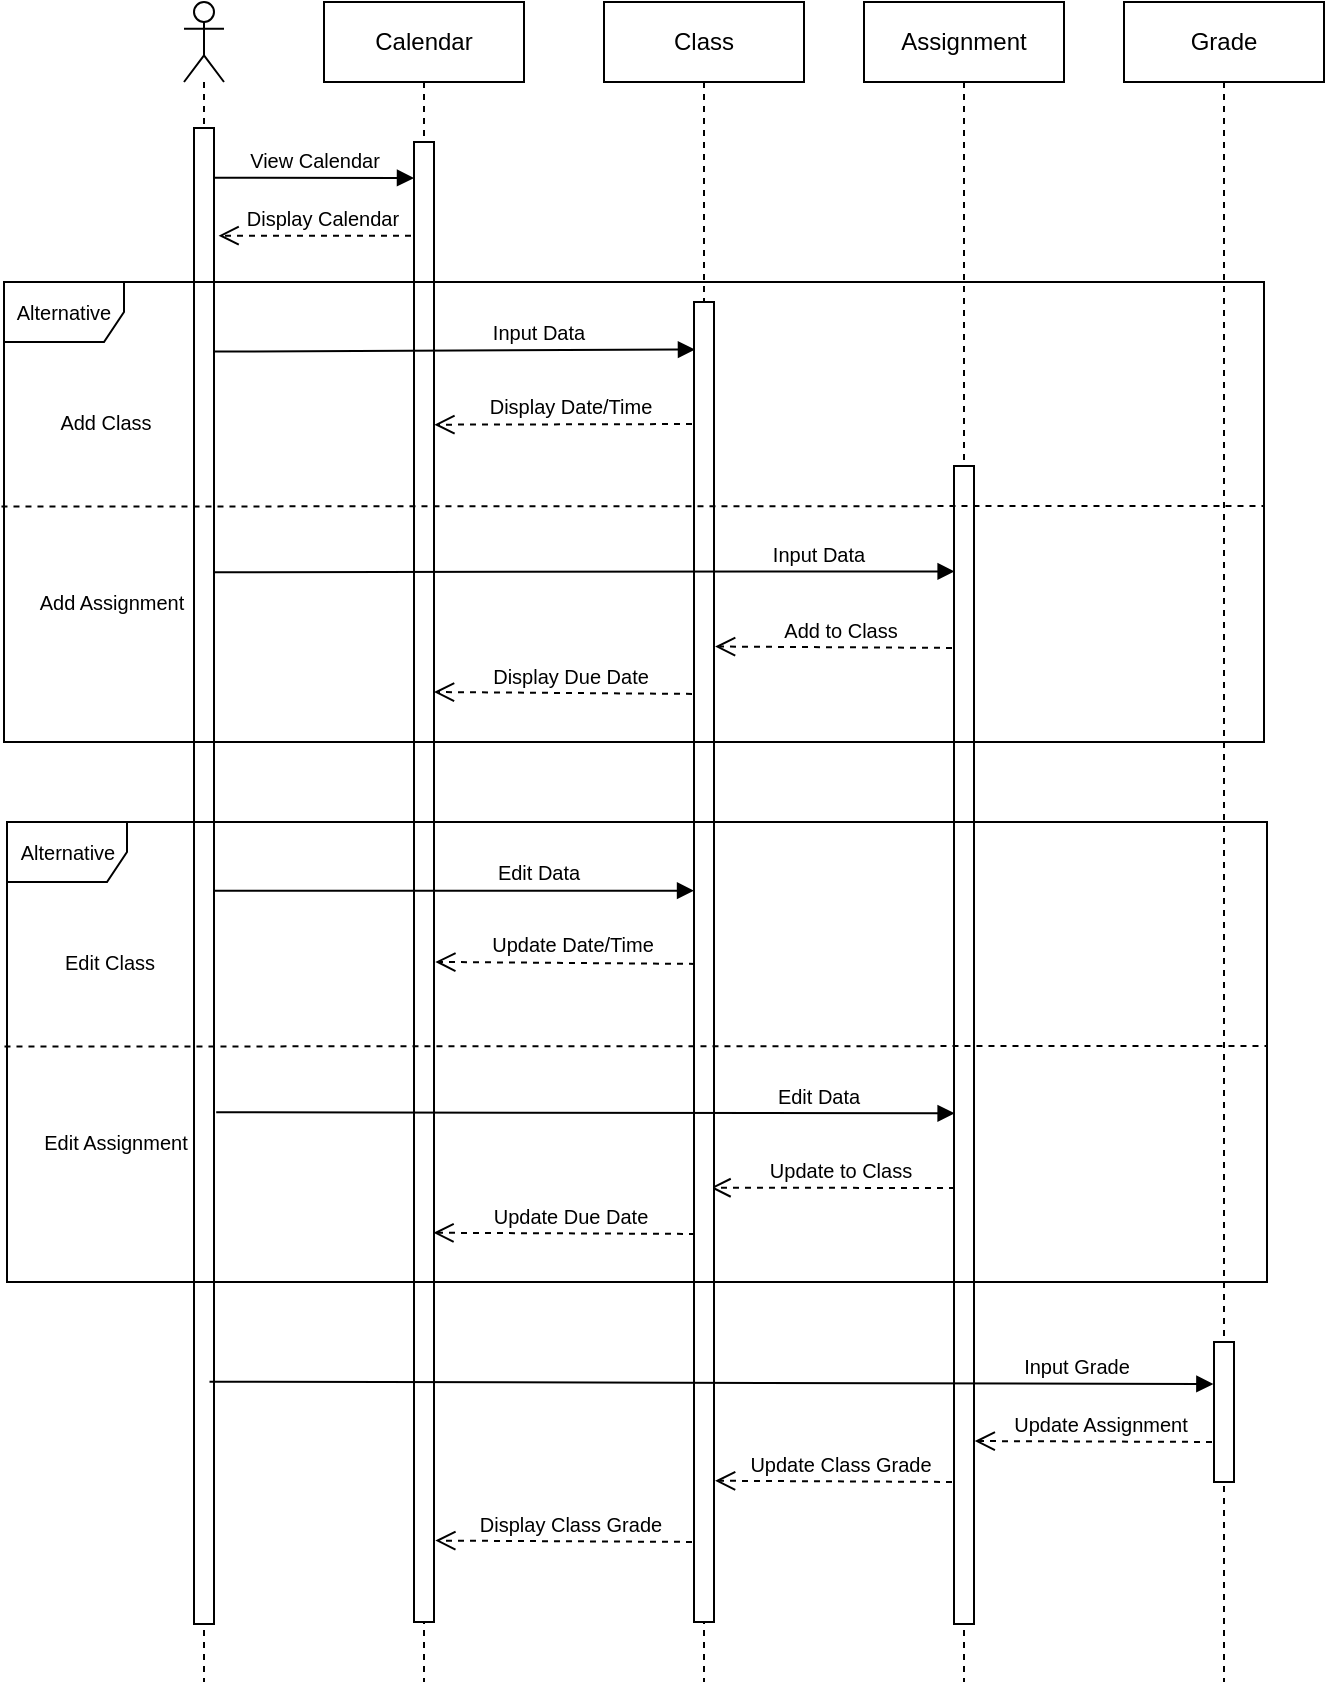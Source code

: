 <mxfile version="12.2.3" type="github" pages="1">
  <diagram id="DYiv6ho6aOKQlm7IbqUo" name="Page-1">
    <mxGraphModel dx="1807" dy="967" grid="1" gridSize="10" guides="1" tooltips="1" connect="1" arrows="1" fold="1" page="1" pageScale="1" pageWidth="850" pageHeight="1100" math="0" shadow="0">
      <root>
        <mxCell id="0"/>
        <mxCell id="1" parent="0"/>
        <mxCell id="kfKHrsnDWXwaTQU-DB87-59" value="Display Class Grade" style="html=1;verticalAlign=bottom;endArrow=open;dashed=1;endSize=8;fontSize=10;entryX=1.066;entryY=0.945;entryDx=0;entryDy=0;entryPerimeter=0;" edge="1" parent="1" target="kfKHrsnDWXwaTQU-DB87-62">
          <mxGeometry relative="1" as="geometry">
            <mxPoint x="420.0" y="810" as="sourcePoint"/>
            <mxPoint x="290" y="811" as="targetPoint"/>
          </mxGeometry>
        </mxCell>
        <mxCell id="kfKHrsnDWXwaTQU-DB87-57" value="Update Class Grade" style="html=1;verticalAlign=bottom;endArrow=open;dashed=1;endSize=8;fontSize=10;entryX=1.054;entryY=0.893;entryDx=0;entryDy=0;entryPerimeter=0;" edge="1" parent="1" target="kfKHrsnDWXwaTQU-DB87-64">
          <mxGeometry relative="1" as="geometry">
            <mxPoint x="550.0" y="780" as="sourcePoint"/>
            <mxPoint x="430" y="780" as="targetPoint"/>
          </mxGeometry>
        </mxCell>
        <mxCell id="kfKHrsnDWXwaTQU-DB87-47" value="Update Assignment&lt;span style=&quot;color: rgba(0 , 0 , 0 , 0) ; font-family: monospace ; font-size: 0px ; background-color: rgb(248 , 249 , 250)&quot;&gt;%3CmxGraphModel%3E%3Croot%3E%3CmxCell%20id%3D%220%22%2F%3E%3CmxCell%20id%3D%221%22%20parent%3D%220%22%2F%3E%3CmxCell%20id%3D%222%22%20value%3D%22Alternative%22%20style%3D%22shape%3DumlFrame%3BwhiteSpace%3Dwrap%3Bhtml%3D1%3BfontSize%3D10%3BverticalAlign%3Dmiddle%3Balign%3Dcenter%3B%22%20vertex%3D%221%22%20parent%3D%221%22%3E%3CmxGeometry%20x%3D%2270%22%20y%3D%22180%22%20width%3D%22630%22%20height%3D%22230%22%20as%3D%22geometry%22%2F%3E%3C%2FmxCell%3E%3CmxCell%20id%3D%223%22%20value%3D%22Input%20Data%22%20style%3D%22html%3D1%3BverticalAlign%3Dbottom%3BendArrow%3Dblock%3BfontSize%3D10%3BexitX%3D1%3BexitY%3D0.494%3BexitDx%3D0%3BexitDy%3D0%3BexitPerimeter%3D0%3B%22%20edge%3D%221%22%20parent%3D%221%22%3E%3CmxGeometry%20x%3D%220.35%22%20width%3D%2280%22%20relative%3D%221%22%20as%3D%22geometry%22%3E%3CmxPoint%20x%3D%22175%22%20y%3D%22214.8%22%20as%3D%22sourcePoint%22%2F%3E%3CmxPoint%20x%3D%22419.5%22%20y%3D%22214.8%22%20as%3D%22targetPoint%22%2F%3E%3CmxPoint%20as%3D%22offset%22%2F%3E%3C%2FmxGeometry%3E%3C%2FmxCell%3E%3CmxCell%20id%3D%224%22%20value%3D%22Display%20Date%2FTime%22%20style%3D%22html%3D1%3BverticalAlign%3Dbottom%3BendArrow%3Dopen%3Bdashed%3D1%3BendSize%3D8%3BfontSize%3D10%3B%22%20edge%3D%221%22%20parent%3D%221%22%3E%3CmxGeometry%20relative%3D%221%22%20as%3D%22geometry%22%3E%3CmxPoint%20x%3D%22420.0%22%20y%3D%22251%22%20as%3D%22sourcePoint%22%2F%3E%3CmxPoint%20x%3D%22279.81%22%20y%3D%22251%22%20as%3D%22targetPoint%22%2F%3E%3C%2FmxGeometry%3E%3C%2FmxCell%3E%3CmxCell%20id%3D%225%22%20value%3D%22Input%20Data%22%20style%3D%22html%3D1%3BverticalAlign%3Dbottom%3BendArrow%3Dblock%3BexitX%3D0.96%3BexitY%3D0.621%3BexitDx%3D0%3BexitDy%3D0%3BexitPerimeter%3D0%3BfontSize%3D10%3B%22%20edge%3D%221%22%20parent%3D%221%22%3E%3CmxGeometry%20x%3D%220.629%22%20width%3D%2280%22%20relative%3D%221%22%20as%3D%22geometry%22%3E%3CmxPoint%20x%3D%22174.6%22%20y%3D%22325.09%22%20as%3D%22sourcePoint%22%2F%3E%3CmxPoint%20x%3D%22549.5%22%20y%3D%22325.09%22%20as%3D%22targetPoint%22%2F%3E%3CmxPoint%20as%3D%22offset%22%2F%3E%3C%2FmxGeometry%3E%3C%2FmxCell%3E%3CmxCell%20id%3D%226%22%20value%3D%22Add%20to%20Class%22%20style%3D%22html%3D1%3BverticalAlign%3Dbottom%3BendArrow%3Dopen%3Bdashed%3D1%3BendSize%3D8%3BfontSize%3D10%3B%22%20edge%3D%221%22%20parent%3D%221%22%3E%3CmxGeometry%20relative%3D%221%22%20as%3D%22geometry%22%3E%3CmxPoint%20x%3D%22550.0%22%20y%3D%22363%22%20as%3D%22sourcePoint%22%2F%3E%3CmxPoint%20x%3D%22419.81%22%20y%3D%22363.0%22%20as%3D%22targetPoint%22%2F%3E%3C%2FmxGeometry%3E%3C%2FmxCell%3E%3CmxCell%20id%3D%227%22%20value%3D%22Display%20Due%20Date%22%20style%3D%22html%3D1%3BverticalAlign%3Dbottom%3BendArrow%3Dopen%3Bdashed%3D1%3BendSize%3D8%3BfontSize%3D10%3BentryX%3D0.5%3BentryY%3D0.564%3BentryDx%3D0%3BentryDy%3D0%3BentryPerimeter%3D0%3B%22%20edge%3D%221%22%20parent%3D%221%22%3E%3CmxGeometry%20relative%3D%221%22%20as%3D%22geometry%22%3E%3CmxPoint%20x%3D%22420.0%22%20y%3D%22386%22%20as%3D%22sourcePoint%22%2F%3E%3CmxPoint%20x%3D%22280%22%20y%3D%22386.2%22%20as%3D%22targetPoint%22%2F%3E%3C%2FmxGeometry%3E%3C%2FmxCell%3E%3CmxCell%20id%3D%228%22%20value%3D%22%22%20style%3D%22endArrow%3Dnone%3Bdashed%3D1%3Bhtml%3D1%3BfontSize%3D10%3BexitX%3D-0.002%3BexitY%3D0.488%3BexitDx%3D0%3BexitDy%3D0%3BexitPerimeter%3D0%3B%22%20edge%3D%221%22%20source%3D%222%22%20parent%3D%221%22%3E%3CmxGeometry%20width%3D%2250%22%20height%3D%2250%22%20relative%3D%221%22%20as%3D%22geometry%22%3E%3CmxPoint%20x%3D%2291%22%20y%3D%22292%22%20as%3D%22sourcePoint%22%2F%3E%3CmxPoint%20x%3D%22700.0%22%20y%3D%22292%22%20as%3D%22targetPoint%22%2F%3E%3C%2FmxGeometry%3E%3C%2FmxCell%3E%3CmxCell%20id%3D%229%22%20value%3D%22Add%20Class%22%20style%3D%22text%3Bhtml%3D1%3BstrokeColor%3Dnone%3BfillColor%3Dnone%3Balign%3Dcenter%3BverticalAlign%3Dmiddle%3BwhiteSpace%3Dwrap%3Brounded%3D0%3BfontSize%3D10%3B%22%20vertex%3D%221%22%20parent%3D%221%22%3E%3CmxGeometry%20x%3D%2281%22%20y%3D%22220%22%20width%3D%2280%22%20height%3D%2260%22%20as%3D%22geometry%22%2F%3E%3C%2FmxCell%3E%3CmxCell%20id%3D%2210%22%20value%3D%22Add%20Assignment%22%20style%3D%22text%3Bhtml%3D1%3BstrokeColor%3Dnone%3BfillColor%3Dnone%3Balign%3Dcenter%3BverticalAlign%3Dmiddle%3BwhiteSpace%3Dwrap%3Brounded%3D0%3BfontSize%3D10%3B%22%20vertex%3D%221%22%20parent%3D%221%22%3E%3CmxGeometry%20x%3D%2284%22%20y%3D%22310%22%20width%3D%2280%22%20height%3D%2260%22%20as%3D%22geometry%22%2F%3E%3C%2FmxCell%3E%3C%2Froot%3E%3C%2FmxGraphModel%3E&lt;/span&gt;" style="html=1;verticalAlign=bottom;endArrow=open;dashed=1;endSize=8;fontSize=10;entryX=1.037;entryY=0.842;entryDx=0;entryDy=0;entryPerimeter=0;" edge="1" parent="1" target="kfKHrsnDWXwaTQU-DB87-65">
          <mxGeometry relative="1" as="geometry">
            <mxPoint x="680" y="760" as="sourcePoint"/>
            <mxPoint x="560" y="760" as="targetPoint"/>
          </mxGeometry>
        </mxCell>
        <mxCell id="kfKHrsnDWXwaTQU-DB87-41" value="Update Due Date" style="html=1;verticalAlign=bottom;endArrow=open;dashed=1;endSize=8;fontSize=10;entryX=0.974;entryY=0.737;entryDx=0;entryDy=0;entryPerimeter=0;" edge="1" parent="1" target="kfKHrsnDWXwaTQU-DB87-62">
          <mxGeometry relative="1" as="geometry">
            <mxPoint x="421.5" y="656" as="sourcePoint"/>
            <mxPoint x="290" y="656" as="targetPoint"/>
          </mxGeometry>
        </mxCell>
        <mxCell id="kfKHrsnDWXwaTQU-DB87-40" value="Update to Class" style="html=1;verticalAlign=bottom;endArrow=open;dashed=1;endSize=8;fontSize=10;entryX=0.826;entryY=0.671;entryDx=0;entryDy=0;entryPerimeter=0;" edge="1" parent="1" target="kfKHrsnDWXwaTQU-DB87-64">
          <mxGeometry relative="1" as="geometry">
            <mxPoint x="551.5" y="633" as="sourcePoint"/>
            <mxPoint x="430" y="633" as="targetPoint"/>
          </mxGeometry>
        </mxCell>
        <mxCell id="kfKHrsnDWXwaTQU-DB87-7" value="Add to Class" style="html=1;verticalAlign=bottom;endArrow=open;dashed=1;endSize=8;fontSize=10;entryX=1.054;entryY=0.261;entryDx=0;entryDy=0;entryPerimeter=0;" edge="1" parent="1" target="kfKHrsnDWXwaTQU-DB87-64">
          <mxGeometry relative="1" as="geometry">
            <mxPoint x="550" y="363" as="sourcePoint"/>
            <mxPoint x="430" y="363" as="targetPoint"/>
          </mxGeometry>
        </mxCell>
        <mxCell id="kfKHrsnDWXwaTQU-DB87-38" value="Update Date/Time" style="html=1;verticalAlign=bottom;endArrow=open;dashed=1;endSize=8;fontSize=10;entryX=1.066;entryY=0.554;entryDx=0;entryDy=0;entryPerimeter=0;" edge="1" parent="1" target="kfKHrsnDWXwaTQU-DB87-62">
          <mxGeometry relative="1" as="geometry">
            <mxPoint x="421.5" y="521" as="sourcePoint"/>
            <mxPoint x="290" y="521" as="targetPoint"/>
          </mxGeometry>
        </mxCell>
        <mxCell id="kfKHrsnDWXwaTQU-DB87-8" value="Display Due Date" style="html=1;verticalAlign=bottom;endArrow=open;dashed=1;endSize=8;fontSize=10;" edge="1" parent="1">
          <mxGeometry relative="1" as="geometry">
            <mxPoint x="420" y="386" as="sourcePoint"/>
            <mxPoint x="285" y="385" as="targetPoint"/>
          </mxGeometry>
        </mxCell>
        <mxCell id="kfKHrsnDWXwaTQU-DB87-1" value="Display Date/Time" style="html=1;verticalAlign=bottom;endArrow=open;dashed=1;endSize=8;fontSize=10;entryX=1.02;entryY=0.191;entryDx=0;entryDy=0;entryPerimeter=0;" edge="1" parent="1" target="kfKHrsnDWXwaTQU-DB87-62">
          <mxGeometry relative="1" as="geometry">
            <mxPoint x="420" y="251" as="sourcePoint"/>
            <mxPoint x="290" y="251" as="targetPoint"/>
          </mxGeometry>
        </mxCell>
        <mxCell id="WDv6F4QW04f4AdGiOpo--10" value="Display Calendar" style="html=1;verticalAlign=bottom;endArrow=open;dashed=1;endSize=8;entryX=1.229;entryY=0.196;entryDx=0;entryDy=0;entryPerimeter=0;fontSize=10;" parent="1" edge="1" source="WDv6F4QW04f4AdGiOpo--2">
          <mxGeometry relative="1" as="geometry">
            <mxPoint x="280" y="150" as="sourcePoint"/>
            <mxPoint x="177.29" y="156.84" as="targetPoint"/>
          </mxGeometry>
        </mxCell>
        <mxCell id="WDv6F4QW04f4AdGiOpo--1" value="" style="shape=umlLifeline;participant=umlActor;perimeter=lifelinePerimeter;whiteSpace=wrap;html=1;container=1;collapsible=0;recursiveResize=0;verticalAlign=top;spacingTop=36;labelBackgroundColor=#ffffff;outlineConnect=0;" parent="1" vertex="1">
          <mxGeometry x="160" y="40" width="20" height="840" as="geometry"/>
        </mxCell>
        <mxCell id="kfKHrsnDWXwaTQU-DB87-60" value="" style="html=1;points=[];perimeter=orthogonalPerimeter;fontSize=10;align=center;" vertex="1" parent="WDv6F4QW04f4AdGiOpo--1">
          <mxGeometry x="5" y="63" width="10" height="748" as="geometry"/>
        </mxCell>
        <mxCell id="WDv6F4QW04f4AdGiOpo--2" value="Calendar" style="shape=umlLifeline;perimeter=lifelinePerimeter;whiteSpace=wrap;html=1;container=1;collapsible=0;recursiveResize=0;outlineConnect=0;" parent="1" vertex="1">
          <mxGeometry x="230" y="40" width="100" height="840" as="geometry"/>
        </mxCell>
        <mxCell id="kfKHrsnDWXwaTQU-DB87-62" value="" style="html=1;points=[];perimeter=orthogonalPerimeter;fontSize=10;align=center;" vertex="1" parent="WDv6F4QW04f4AdGiOpo--2">
          <mxGeometry x="45" y="70" width="10" height="740" as="geometry"/>
        </mxCell>
        <mxCell id="WDv6F4QW04f4AdGiOpo--3" value="Class" style="shape=umlLifeline;perimeter=lifelinePerimeter;whiteSpace=wrap;html=1;container=1;collapsible=0;recursiveResize=0;outlineConnect=0;" parent="1" vertex="1">
          <mxGeometry x="370" y="40" width="100" height="840" as="geometry"/>
        </mxCell>
        <mxCell id="kfKHrsnDWXwaTQU-DB87-64" value="" style="html=1;points=[];perimeter=orthogonalPerimeter;fontSize=10;align=center;" vertex="1" parent="WDv6F4QW04f4AdGiOpo--3">
          <mxGeometry x="45" y="150" width="10" height="660" as="geometry"/>
        </mxCell>
        <mxCell id="WDv6F4QW04f4AdGiOpo--4" value="Assignment" style="shape=umlLifeline;perimeter=lifelinePerimeter;whiteSpace=wrap;html=1;container=1;collapsible=0;recursiveResize=0;outlineConnect=0;" parent="1" vertex="1">
          <mxGeometry x="500" y="40" width="100" height="840" as="geometry"/>
        </mxCell>
        <mxCell id="kfKHrsnDWXwaTQU-DB87-65" value="" style="html=1;points=[];perimeter=orthogonalPerimeter;fontSize=10;align=center;" vertex="1" parent="WDv6F4QW04f4AdGiOpo--4">
          <mxGeometry x="45" y="232" width="10" height="579" as="geometry"/>
        </mxCell>
        <mxCell id="WDv6F4QW04f4AdGiOpo--8" value="Grade" style="shape=umlLifeline;perimeter=lifelinePerimeter;whiteSpace=wrap;html=1;container=1;collapsible=0;recursiveResize=0;outlineConnect=0;" parent="1" vertex="1">
          <mxGeometry x="630" y="40" width="100" height="840" as="geometry"/>
        </mxCell>
        <mxCell id="kfKHrsnDWXwaTQU-DB87-66" value="" style="html=1;points=[];perimeter=orthogonalPerimeter;fontSize=10;align=center;" vertex="1" parent="WDv6F4QW04f4AdGiOpo--8">
          <mxGeometry x="45" y="670" width="10" height="70" as="geometry"/>
        </mxCell>
        <mxCell id="WDv6F4QW04f4AdGiOpo--9" value="View Calendar" style="html=1;verticalAlign=bottom;endArrow=block;exitX=1;exitY=0.096;exitDx=0;exitDy=0;exitPerimeter=0;fontSize=10;" parent="1" edge="1">
          <mxGeometry width="80" relative="1" as="geometry">
            <mxPoint x="175" y="127.84" as="sourcePoint"/>
            <mxPoint x="275" y="128" as="targetPoint"/>
          </mxGeometry>
        </mxCell>
        <mxCell id="WDv6F4QW04f4AdGiOpo--16" value="Input Data" style="html=1;verticalAlign=bottom;endArrow=block;fontSize=10;exitX=1;exitY=0.494;exitDx=0;exitDy=0;exitPerimeter=0;entryX=0.049;entryY=0.036;entryDx=0;entryDy=0;entryPerimeter=0;" parent="1" edge="1" target="kfKHrsnDWXwaTQU-DB87-64">
          <mxGeometry x="0.35" width="80" relative="1" as="geometry">
            <mxPoint x="175" y="214.8" as="sourcePoint"/>
            <mxPoint x="410" y="215" as="targetPoint"/>
            <mxPoint as="offset"/>
          </mxGeometry>
        </mxCell>
        <mxCell id="kfKHrsnDWXwaTQU-DB87-2" value="Input Data" style="html=1;verticalAlign=bottom;endArrow=block;exitX=0.96;exitY=0.621;exitDx=0;exitDy=0;exitPerimeter=0;fontSize=10;entryX=0.031;entryY=0.091;entryDx=0;entryDy=0;entryPerimeter=0;" edge="1" parent="1" target="kfKHrsnDWXwaTQU-DB87-65">
          <mxGeometry x="0.629" width="80" relative="1" as="geometry">
            <mxPoint x="174.6" y="325.09" as="sourcePoint"/>
            <mxPoint x="540" y="325" as="targetPoint"/>
            <mxPoint as="offset"/>
          </mxGeometry>
        </mxCell>
        <mxCell id="kfKHrsnDWXwaTQU-DB87-13" value="Add Class" style="text;html=1;strokeColor=none;fillColor=none;align=center;verticalAlign=middle;whiteSpace=wrap;rounded=0;fontSize=10;" vertex="1" parent="1">
          <mxGeometry x="81" y="220" width="80" height="60" as="geometry"/>
        </mxCell>
        <mxCell id="kfKHrsnDWXwaTQU-DB87-16" value="Add Assignment" style="text;html=1;strokeColor=none;fillColor=none;align=center;verticalAlign=middle;whiteSpace=wrap;rounded=0;fontSize=10;" vertex="1" parent="1">
          <mxGeometry x="84" y="310" width="80" height="60" as="geometry"/>
        </mxCell>
        <mxCell id="kfKHrsnDWXwaTQU-DB87-37" value="Edit Data" style="html=1;verticalAlign=bottom;endArrow=block;fontSize=10;entryX=0.003;entryY=0.446;entryDx=0;entryDy=0;entryPerimeter=0;" edge="1" parent="1" source="kfKHrsnDWXwaTQU-DB87-60" target="kfKHrsnDWXwaTQU-DB87-64">
          <mxGeometry x="0.35" width="80" relative="1" as="geometry">
            <mxPoint x="176.5" y="484.8" as="sourcePoint"/>
            <mxPoint x="410" y="485" as="targetPoint"/>
            <mxPoint as="offset"/>
          </mxGeometry>
        </mxCell>
        <mxCell id="kfKHrsnDWXwaTQU-DB87-39" value="Edit Data" style="html=1;verticalAlign=bottom;endArrow=block;exitX=0.96;exitY=0.621;exitDx=0;exitDy=0;exitPerimeter=0;fontSize=10;entryX=0.031;entryY=0.559;entryDx=0;entryDy=0;entryPerimeter=0;" edge="1" parent="1" target="kfKHrsnDWXwaTQU-DB87-65">
          <mxGeometry x="0.629" width="80" relative="1" as="geometry">
            <mxPoint x="176.1" y="595.09" as="sourcePoint"/>
            <mxPoint x="540" y="595" as="targetPoint"/>
            <mxPoint as="offset"/>
          </mxGeometry>
        </mxCell>
        <mxCell id="kfKHrsnDWXwaTQU-DB87-43" value="Edit Class" style="text;html=1;strokeColor=none;fillColor=none;align=center;verticalAlign=middle;whiteSpace=wrap;rounded=0;fontSize=10;" vertex="1" parent="1">
          <mxGeometry x="82.5" y="490" width="80" height="60" as="geometry"/>
        </mxCell>
        <mxCell id="kfKHrsnDWXwaTQU-DB87-44" value="Edit Assignment" style="text;html=1;strokeColor=none;fillColor=none;align=center;verticalAlign=middle;whiteSpace=wrap;rounded=0;fontSize=10;" vertex="1" parent="1">
          <mxGeometry x="85.5" y="580" width="80" height="60" as="geometry"/>
        </mxCell>
        <mxCell id="kfKHrsnDWXwaTQU-DB87-11" value="" style="endArrow=none;dashed=1;html=1;fontSize=10;exitX=-0.002;exitY=0.488;exitDx=0;exitDy=0;exitPerimeter=0;" edge="1" parent="1" source="kfKHrsnDWXwaTQU-DB87-9">
          <mxGeometry width="50" height="50" relative="1" as="geometry">
            <mxPoint x="91" y="292" as="sourcePoint"/>
            <mxPoint x="700" y="292" as="targetPoint"/>
          </mxGeometry>
        </mxCell>
        <mxCell id="kfKHrsnDWXwaTQU-DB87-9" value="Alternative" style="shape=umlFrame;whiteSpace=wrap;html=1;fontSize=10;verticalAlign=middle;align=center;" vertex="1" parent="1">
          <mxGeometry x="70" y="180" width="630" height="230" as="geometry"/>
        </mxCell>
        <mxCell id="kfKHrsnDWXwaTQU-DB87-42" value="" style="endArrow=none;dashed=1;html=1;fontSize=10;exitX=-0.002;exitY=0.488;exitDx=0;exitDy=0;exitPerimeter=0;" edge="1" parent="1" source="kfKHrsnDWXwaTQU-DB87-36">
          <mxGeometry width="50" height="50" relative="1" as="geometry">
            <mxPoint x="92.5" y="562" as="sourcePoint"/>
            <mxPoint x="701.5" y="562" as="targetPoint"/>
          </mxGeometry>
        </mxCell>
        <mxCell id="kfKHrsnDWXwaTQU-DB87-36" value="Alternative" style="shape=umlFrame;whiteSpace=wrap;html=1;fontSize=10;verticalAlign=middle;align=center;" vertex="1" parent="1">
          <mxGeometry x="71.5" y="450" width="630" height="230" as="geometry"/>
        </mxCell>
        <mxCell id="kfKHrsnDWXwaTQU-DB87-46" value="Input Grade" style="html=1;verticalAlign=bottom;endArrow=block;fontSize=10;exitX=0.774;exitY=0.838;exitDx=0;exitDy=0;exitPerimeter=0;entryX=-0.031;entryY=0.3;entryDx=0;entryDy=0;entryPerimeter=0;" edge="1" parent="1" source="kfKHrsnDWXwaTQU-DB87-60" target="kfKHrsnDWXwaTQU-DB87-66">
          <mxGeometry x="0.727" width="80" relative="1" as="geometry">
            <mxPoint x="180" y="730" as="sourcePoint"/>
            <mxPoint x="250" y="730" as="targetPoint"/>
            <mxPoint as="offset"/>
          </mxGeometry>
        </mxCell>
      </root>
    </mxGraphModel>
  </diagram>
</mxfile>
